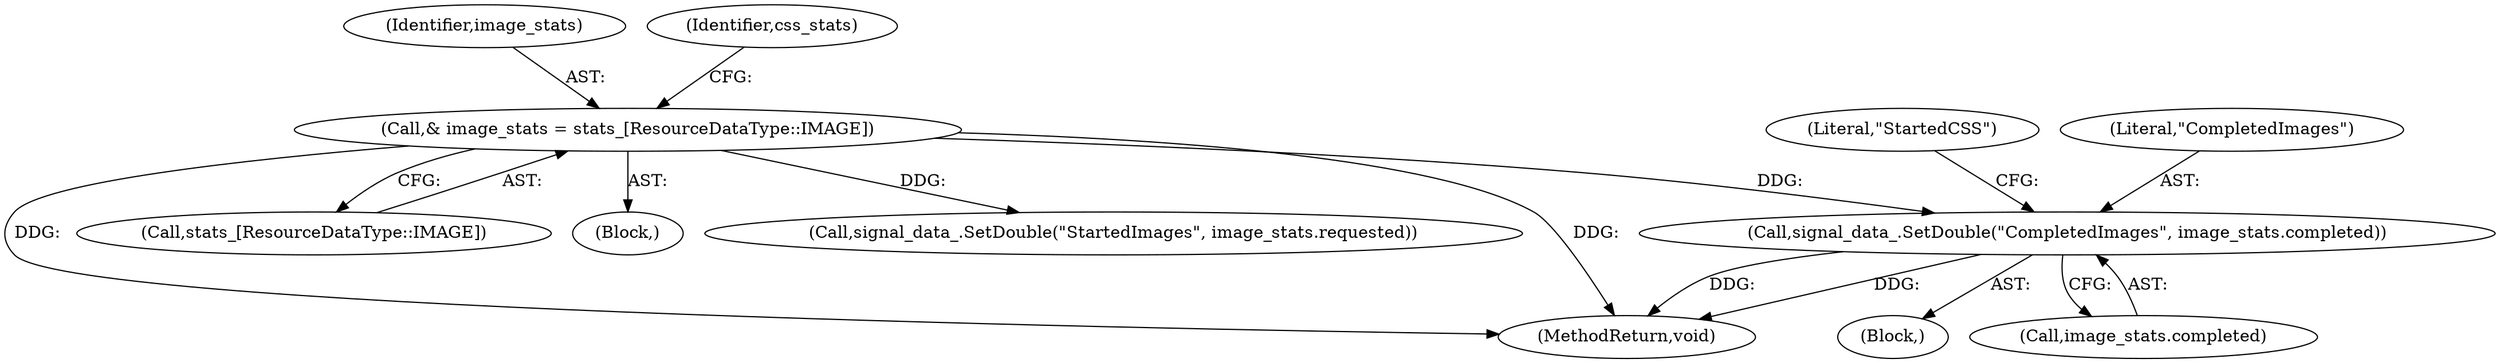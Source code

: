 digraph "0_Chrome_35eb28748d45b87695a69eceffaff73a0be476af_1@API" {
"1000197" [label="(Call,signal_data_.SetDouble(\"CompletedImages\", image_stats.completed))"];
"1000172" [label="(Call,& image_stats = stats_[ResourceDataType::IMAGE])"];
"1000199" [label="(Call,image_stats.completed)"];
"1000203" [label="(Literal,\"StartedCSS\")"];
"1000322" [label="(MethodReturn,void)"];
"1000174" [label="(Call,stats_[ResourceDataType::IMAGE])"];
"1000191" [label="(Block,)"];
"1000197" [label="(Call,signal_data_.SetDouble(\"CompletedImages\", image_stats.completed))"];
"1000101" [label="(Block,)"];
"1000173" [label="(Identifier,image_stats)"];
"1000179" [label="(Identifier,css_stats)"];
"1000192" [label="(Call,signal_data_.SetDouble(\"StartedImages\", image_stats.requested))"];
"1000198" [label="(Literal,\"CompletedImages\")"];
"1000172" [label="(Call,& image_stats = stats_[ResourceDataType::IMAGE])"];
"1000197" -> "1000191"  [label="AST: "];
"1000197" -> "1000199"  [label="CFG: "];
"1000198" -> "1000197"  [label="AST: "];
"1000199" -> "1000197"  [label="AST: "];
"1000203" -> "1000197"  [label="CFG: "];
"1000197" -> "1000322"  [label="DDG: "];
"1000197" -> "1000322"  [label="DDG: "];
"1000172" -> "1000197"  [label="DDG: "];
"1000172" -> "1000101"  [label="AST: "];
"1000172" -> "1000174"  [label="CFG: "];
"1000173" -> "1000172"  [label="AST: "];
"1000174" -> "1000172"  [label="AST: "];
"1000179" -> "1000172"  [label="CFG: "];
"1000172" -> "1000322"  [label="DDG: "];
"1000172" -> "1000322"  [label="DDG: "];
"1000172" -> "1000192"  [label="DDG: "];
}
